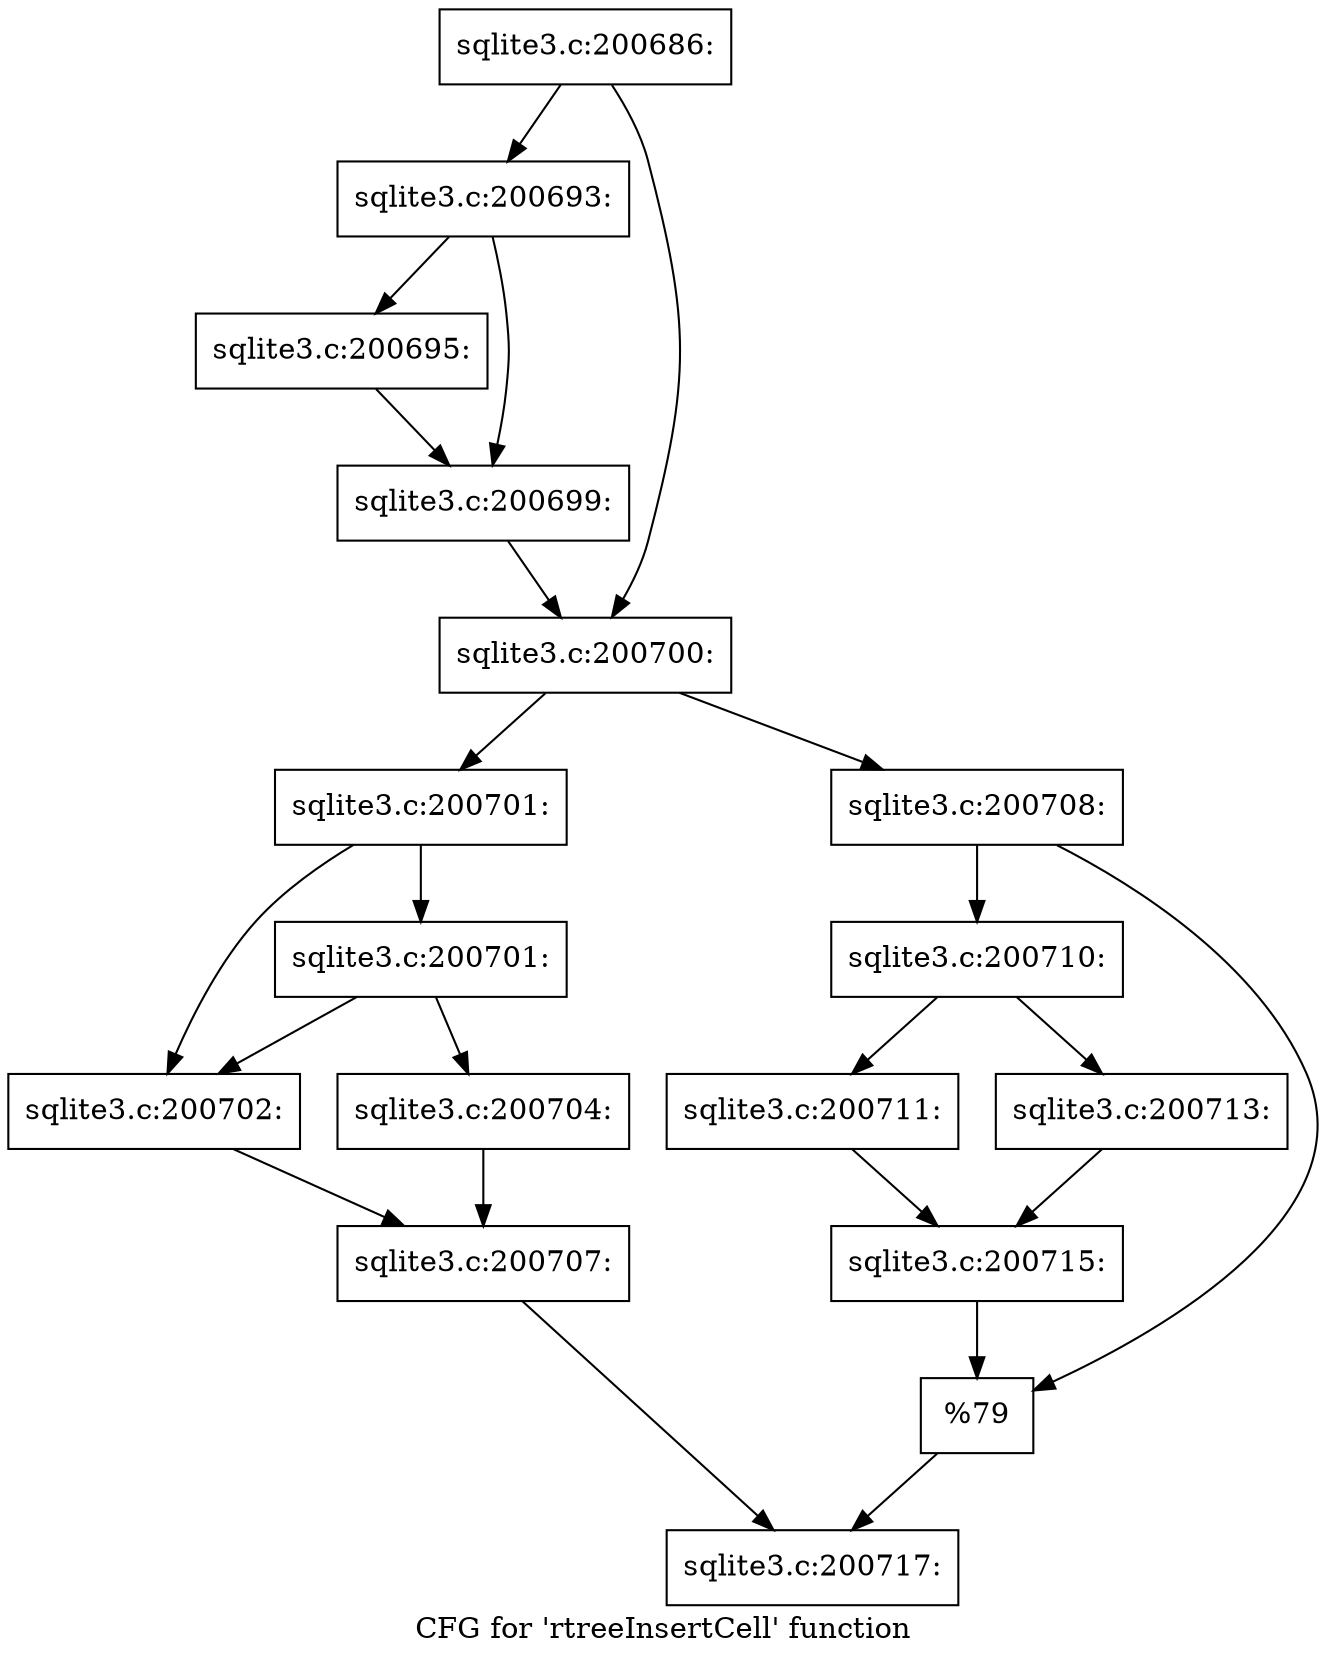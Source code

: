 digraph "CFG for 'rtreeInsertCell' function" {
	label="CFG for 'rtreeInsertCell' function";

	Node0x55c0fb5ffa90 [shape=record,label="{sqlite3.c:200686:}"];
	Node0x55c0fb5ffa90 -> Node0x55c0fb60bdc0;
	Node0x55c0fb5ffa90 -> Node0x55c0fb60be10;
	Node0x55c0fb60bdc0 [shape=record,label="{sqlite3.c:200693:}"];
	Node0x55c0fb60bdc0 -> Node0x55c0fb60c8c0;
	Node0x55c0fb60bdc0 -> Node0x55c0fb60c910;
	Node0x55c0fb60c8c0 [shape=record,label="{sqlite3.c:200695:}"];
	Node0x55c0fb60c8c0 -> Node0x55c0fb60c910;
	Node0x55c0fb60c910 [shape=record,label="{sqlite3.c:200699:}"];
	Node0x55c0fb60c910 -> Node0x55c0fb60be10;
	Node0x55c0fb60be10 [shape=record,label="{sqlite3.c:200700:}"];
	Node0x55c0fb60be10 -> Node0x55c0fb60d610;
	Node0x55c0fb60be10 -> Node0x55c0fb60d6b0;
	Node0x55c0fb60d610 [shape=record,label="{sqlite3.c:200701:}"];
	Node0x55c0fb60d610 -> Node0x55c0f6e09780;
	Node0x55c0fb60d610 -> Node0x55c0fb60e1d0;
	Node0x55c0fb60e1d0 [shape=record,label="{sqlite3.c:200701:}"];
	Node0x55c0fb60e1d0 -> Node0x55c0f6e09780;
	Node0x55c0fb60e1d0 -> Node0x55c0fb60e180;
	Node0x55c0f6e09780 [shape=record,label="{sqlite3.c:200702:}"];
	Node0x55c0f6e09780 -> Node0x55c0fb60de70;
	Node0x55c0fb60e180 [shape=record,label="{sqlite3.c:200704:}"];
	Node0x55c0fb60e180 -> Node0x55c0fb60de70;
	Node0x55c0fb60de70 [shape=record,label="{sqlite3.c:200707:}"];
	Node0x55c0fb60de70 -> Node0x55c0fb60d660;
	Node0x55c0fb60d6b0 [shape=record,label="{sqlite3.c:200708:}"];
	Node0x55c0fb60d6b0 -> Node0x55c0f6e97a80;
	Node0x55c0fb60d6b0 -> Node0x55c0f6e96060;
	Node0x55c0f6e97a80 [shape=record,label="{sqlite3.c:200710:}"];
	Node0x55c0f6e97a80 -> Node0x55c0fb60efd0;
	Node0x55c0f6e97a80 -> Node0x55c0fb6105c0;
	Node0x55c0fb60efd0 [shape=record,label="{sqlite3.c:200711:}"];
	Node0x55c0fb60efd0 -> Node0x55c0fb610570;
	Node0x55c0fb6105c0 [shape=record,label="{sqlite3.c:200713:}"];
	Node0x55c0fb6105c0 -> Node0x55c0fb610570;
	Node0x55c0fb610570 [shape=record,label="{sqlite3.c:200715:}"];
	Node0x55c0fb610570 -> Node0x55c0f6e96060;
	Node0x55c0f6e96060 [shape=record,label="{%79}"];
	Node0x55c0f6e96060 -> Node0x55c0fb60d660;
	Node0x55c0fb60d660 [shape=record,label="{sqlite3.c:200717:}"];
}

